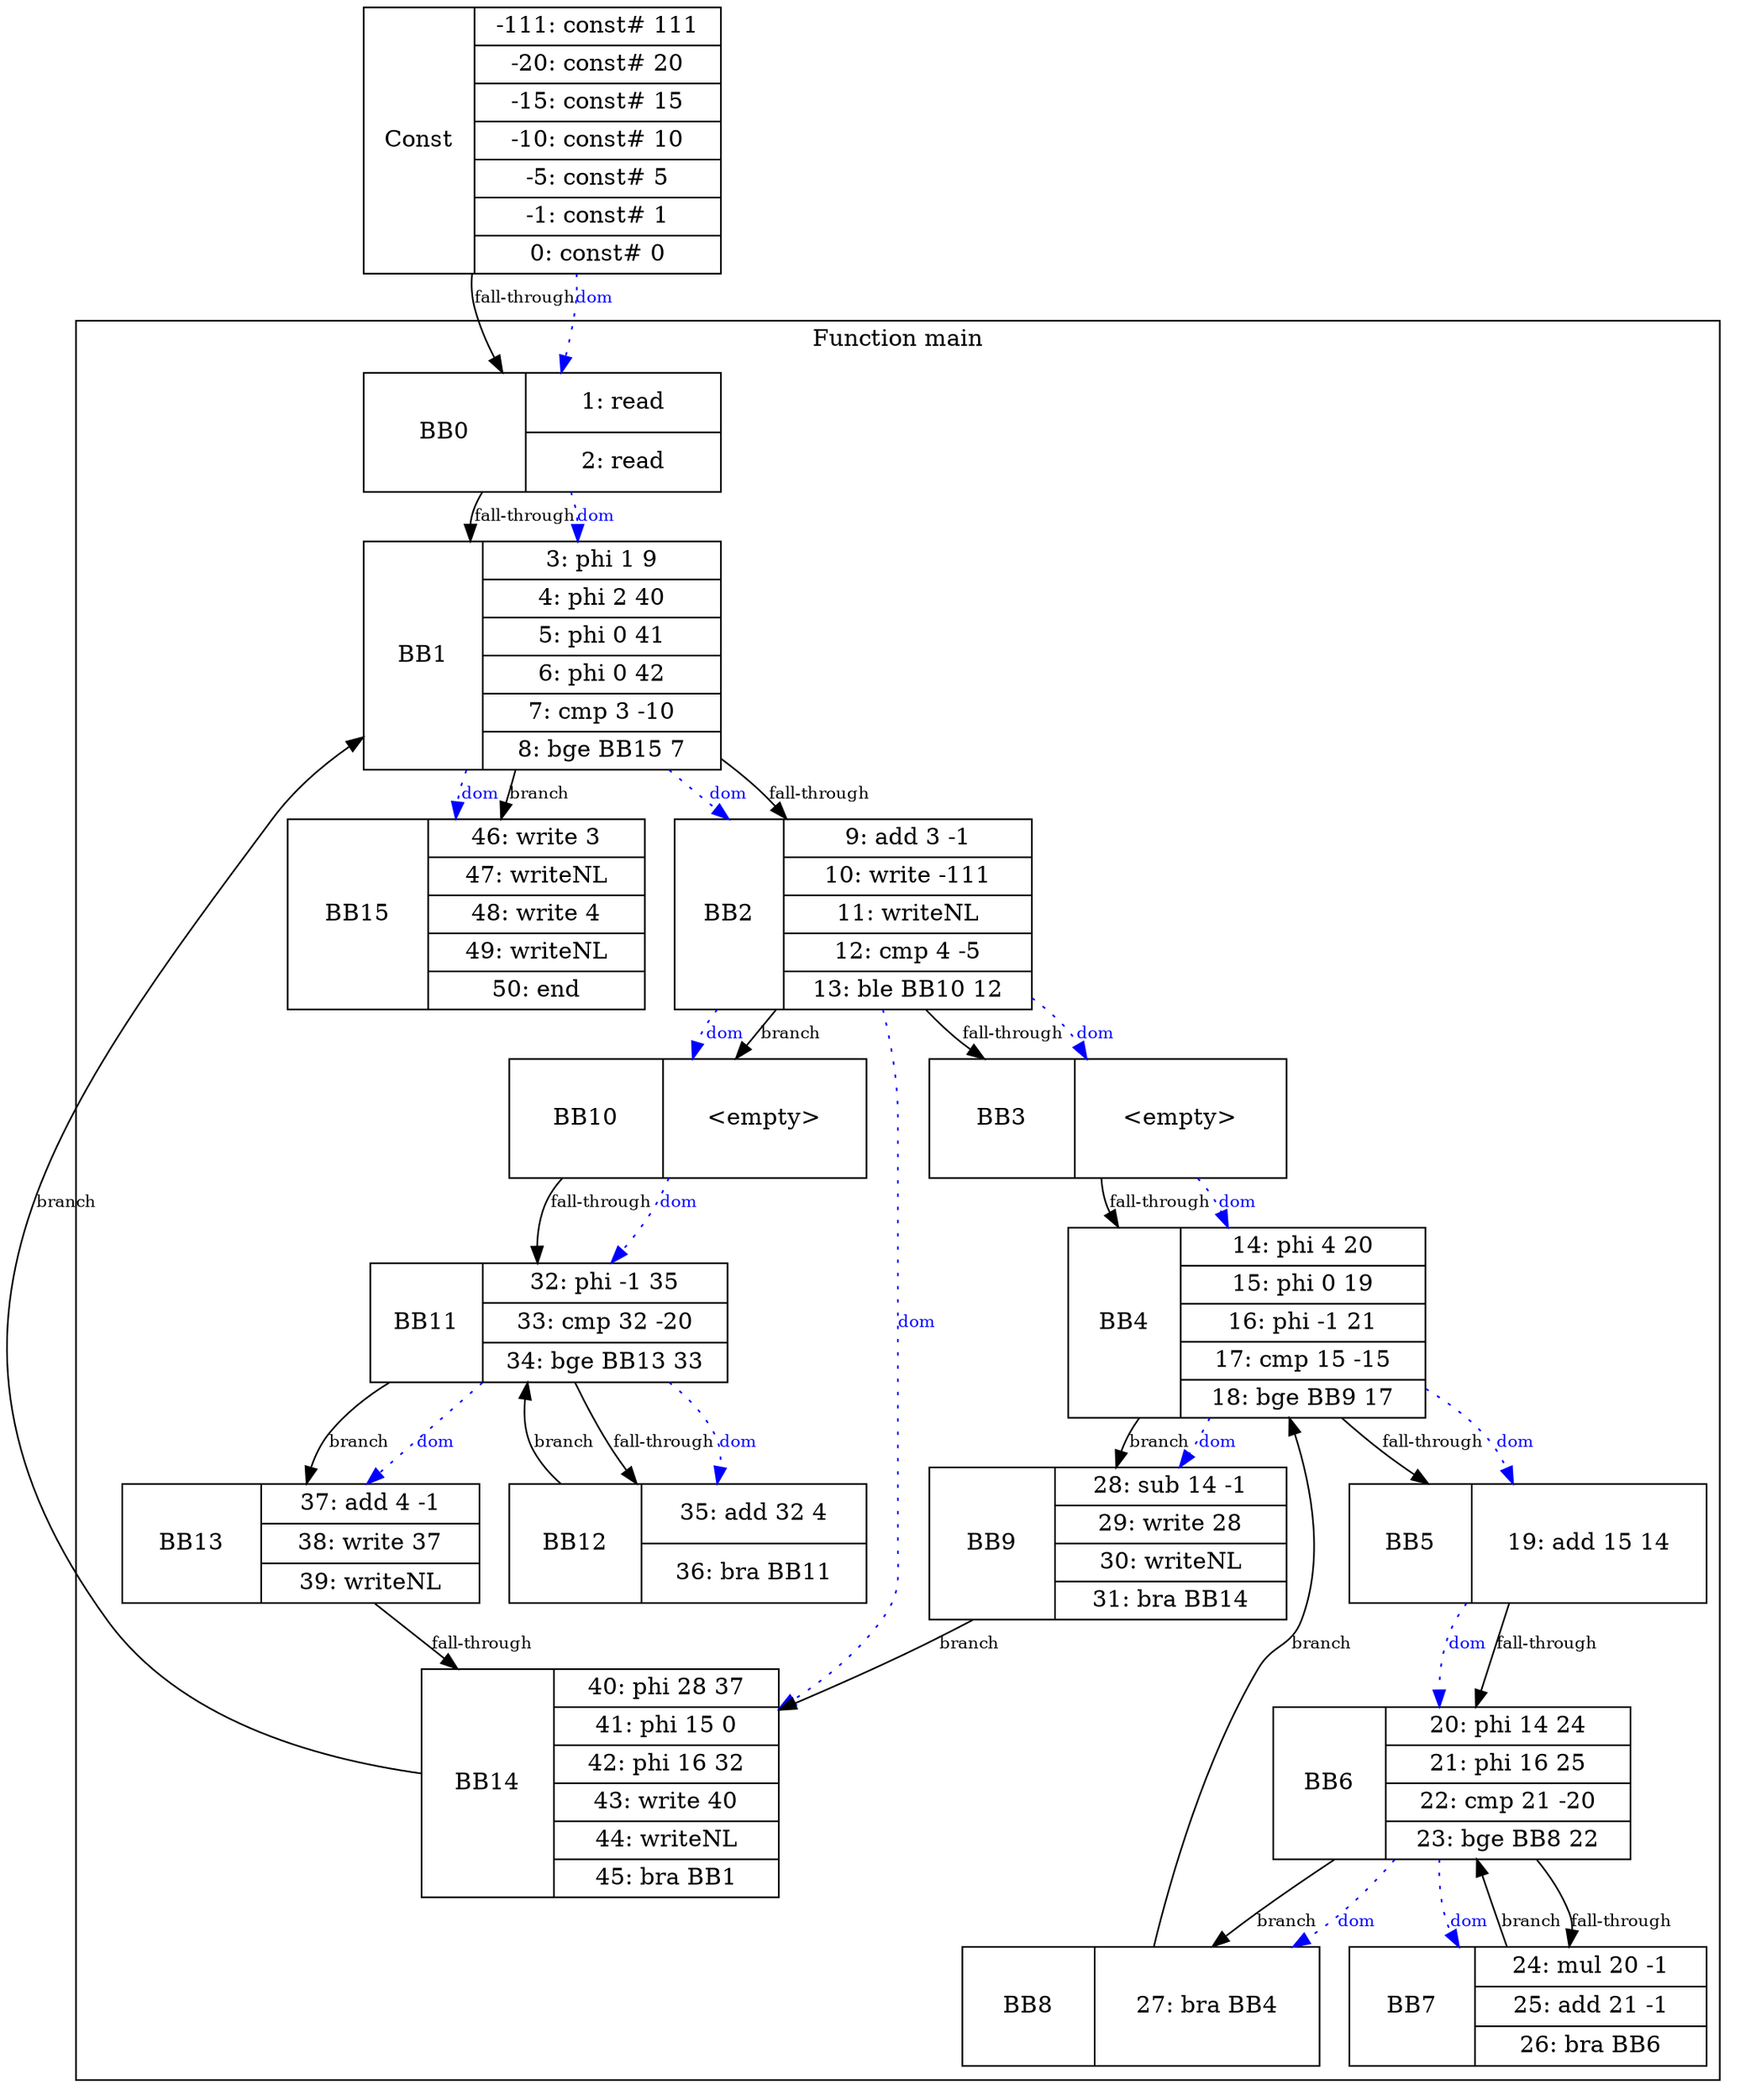 digraph ir {
subgraph cluster_main {
	node [shape=record];
	label="Function main";
	rankdir=TB;
	ranksep=1.0;
	nodesep=0.5;

	BB0_main [width=3.0, height=1.0, label="BB0 | {1: read | 2: read}"];
	BB0_main -> BB1_main [label="fall-through", fontsize=10];
	BB1_main [width=3.0, height=1.0, label="BB1 | {3: phi 1 9 | 4: phi 2 40 | 5: phi 0 41 | 6: phi 0 42 | 7: cmp 3 -10 | 8: bge BB15 7}"];
	BB1_main -> BB2_main [label="fall-through", fontsize=10];
	BB1_main -> BB15_main [label="branch", fontsize=10];
	BB0_main -> BB1_main [style=dotted, color=blue, fontsize=10, label="dom", fontcolor=blue];
	BB2_main [width=3.0, height=1.0, label="BB2 | {9: add 3 -1 | 10: write -111 | 11: writeNL | 12: cmp 4 -5 | 13: ble BB10 12}"];
	BB2_main -> BB3_main [label="fall-through", fontsize=10];
	BB2_main -> BB10_main [label="branch", fontsize=10];
	BB1_main -> BB2_main [style=dotted, color=blue, fontsize=10, label="dom", fontcolor=blue];
	BB3_main [width=3.0, height=1.0, label="BB3 | {\<empty\>}"];
	BB3_main -> BB4_main [label="fall-through", fontsize=10];
	BB2_main -> BB3_main [style=dotted, color=blue, fontsize=10, label="dom", fontcolor=blue];
	BB4_main [width=3.0, height=1.0, label="BB4 | {14: phi 4 20 | 15: phi 0 19 | 16: phi -1 21 | 17: cmp 15 -15 | 18: bge BB9 17}"];
	BB4_main -> BB5_main [label="fall-through", fontsize=10];
	BB4_main -> BB9_main [label="branch", fontsize=10];
	BB3_main -> BB4_main [style=dotted, color=blue, fontsize=10, label="dom", fontcolor=blue];
	BB5_main [width=3.0, height=1.0, label="BB5 | {19: add 15 14}"];
	BB5_main -> BB6_main [label="fall-through", fontsize=10];
	BB4_main -> BB5_main [style=dotted, color=blue, fontsize=10, label="dom", fontcolor=blue];
	BB6_main [width=3.0, height=1.0, label="BB6 | {20: phi 14 24 | 21: phi 16 25 | 22: cmp 21 -20 | 23: bge BB8 22}"];
	BB6_main -> BB7_main [label="fall-through", fontsize=10];
	BB6_main -> BB8_main [label="branch", fontsize=10];
	BB5_main -> BB6_main [style=dotted, color=blue, fontsize=10, label="dom", fontcolor=blue];
	BB7_main [width=3.0, height=1.0, label="BB7 | {24: mul 20 -1 | 25: add 21 -1 | 26: bra BB6}"];
	BB7_main -> BB6_main [label="branch", fontsize=10];
	BB6_main -> BB7_main [style=dotted, color=blue, fontsize=10, label="dom", fontcolor=blue];
	BB8_main [width=3.0, height=1.0, label="BB8 | {27: bra BB4}"];
	BB8_main -> BB4_main [label="branch", fontsize=10];
	BB6_main -> BB8_main [style=dotted, color=blue, fontsize=10, label="dom", fontcolor=blue];
	BB9_main [width=3.0, height=1.0, label="BB9 | {28: sub 14 -1 | 29: write 28 | 30: writeNL | 31: bra BB14}"];
	BB9_main -> BB14_main [label="branch", fontsize=10];
	BB4_main -> BB9_main [style=dotted, color=blue, fontsize=10, label="dom", fontcolor=blue];
	BB10_main [width=3.0, height=1.0, label="BB10 | {\<empty\>}"];
	BB10_main -> BB11_main [label="fall-through", fontsize=10];
	BB2_main -> BB10_main [style=dotted, color=blue, fontsize=10, label="dom", fontcolor=blue];
	BB11_main [width=3.0, height=1.0, label="BB11 | {32: phi -1 35 | 33: cmp 32 -20 | 34: bge BB13 33}"];
	BB11_main -> BB12_main [label="fall-through", fontsize=10];
	BB11_main -> BB13_main [label="branch", fontsize=10];
	BB10_main -> BB11_main [style=dotted, color=blue, fontsize=10, label="dom", fontcolor=blue];
	BB12_main [width=3.0, height=1.0, label="BB12 | {35: add 32 4 | 36: bra BB11}"];
	BB12_main -> BB11_main [label="branch", fontsize=10];
	BB11_main -> BB12_main [style=dotted, color=blue, fontsize=10, label="dom", fontcolor=blue];
	BB13_main [width=3.0, height=1.0, label="BB13 | {37: add 4 -1 | 38: write 37 | 39: writeNL}"];
	BB13_main -> BB14_main [label="fall-through", fontsize=10];
	BB11_main -> BB13_main [style=dotted, color=blue, fontsize=10, label="dom", fontcolor=blue];
	BB14_main [width=3.0, height=1.0, label="BB14 | {40: phi 28 37 | 41: phi 15 0 | 42: phi 16 32 | 43: write 40 | 44: writeNL | 45: bra BB1}"];
	BB14_main -> BB1_main [label="branch", fontsize=10];
	BB2_main -> BB14_main [style=dotted, color=blue, fontsize=10, label="dom", fontcolor=blue];
	BB15_main [width=3.0, height=1.0, label="BB15 | {46: write 3 | 47: writeNL | 48: write 4 | 49: writeNL | 50: end}"];
	BB1_main -> BB15_main [style=dotted, color=blue, fontsize=10, label="dom", fontcolor=blue];
}
subgraph const_block {
	const_block [shape=record, width=3.0, height=1.0, label="Const | {-111: const# 111 | -20: const# 20 | -15: const# 15 | -10: const# 10 | -5: const# 5 | -1: const# 1 | 0: const# 0}"];
	const_block -> BB0_main [label="fall-through", fontsize=10];
	const_block -> BB0_main [label="dom", color=blue, style=dotted, fontsize=10, fontcolor=blue];
}
}
